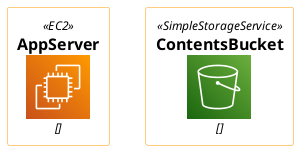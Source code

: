 @startuml
!include <awslib/AWSCommon>
!include <awslib/Storage/SimpleStorageService>
!include <awslib/Compute/EC2>
EC2(app, "AppServer", "")
SimpleStorageService(s3, "ContentsBucket", "")
@enduml
